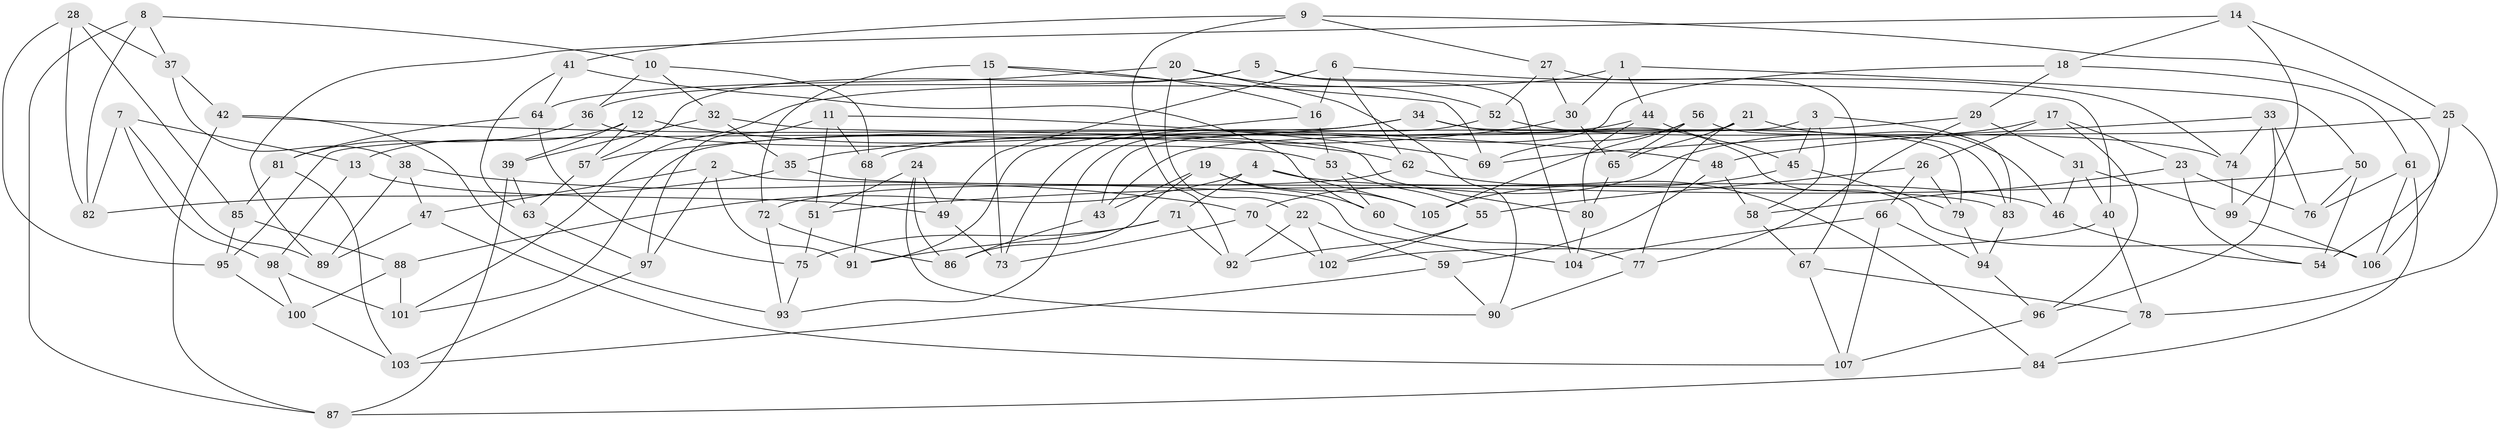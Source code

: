 // Generated by graph-tools (version 1.1) at 2025/38/03/09/25 02:38:17]
// undirected, 107 vertices, 214 edges
graph export_dot {
graph [start="1"]
  node [color=gray90,style=filled];
  1;
  2;
  3;
  4;
  5;
  6;
  7;
  8;
  9;
  10;
  11;
  12;
  13;
  14;
  15;
  16;
  17;
  18;
  19;
  20;
  21;
  22;
  23;
  24;
  25;
  26;
  27;
  28;
  29;
  30;
  31;
  32;
  33;
  34;
  35;
  36;
  37;
  38;
  39;
  40;
  41;
  42;
  43;
  44;
  45;
  46;
  47;
  48;
  49;
  50;
  51;
  52;
  53;
  54;
  55;
  56;
  57;
  58;
  59;
  60;
  61;
  62;
  63;
  64;
  65;
  66;
  67;
  68;
  69;
  70;
  71;
  72;
  73;
  74;
  75;
  76;
  77;
  78;
  79;
  80;
  81;
  82;
  83;
  84;
  85;
  86;
  87;
  88;
  89;
  90;
  91;
  92;
  93;
  94;
  95;
  96;
  97;
  98;
  99;
  100;
  101;
  102;
  103;
  104;
  105;
  106;
  107;
  1 -- 101;
  1 -- 44;
  1 -- 50;
  1 -- 30;
  2 -- 91;
  2 -- 97;
  2 -- 104;
  2 -- 47;
  3 -- 58;
  3 -- 45;
  3 -- 43;
  3 -- 83;
  4 -- 71;
  4 -- 88;
  4 -- 46;
  4 -- 105;
  5 -- 57;
  5 -- 36;
  5 -- 104;
  5 -- 40;
  6 -- 74;
  6 -- 49;
  6 -- 62;
  6 -- 16;
  7 -- 13;
  7 -- 98;
  7 -- 89;
  7 -- 82;
  8 -- 37;
  8 -- 82;
  8 -- 10;
  8 -- 87;
  9 -- 106;
  9 -- 27;
  9 -- 41;
  9 -- 92;
  10 -- 68;
  10 -- 36;
  10 -- 32;
  11 -- 97;
  11 -- 51;
  11 -- 69;
  11 -- 68;
  12 -- 13;
  12 -- 39;
  12 -- 57;
  12 -- 62;
  13 -- 49;
  13 -- 98;
  14 -- 99;
  14 -- 89;
  14 -- 25;
  14 -- 18;
  15 -- 72;
  15 -- 16;
  15 -- 69;
  15 -- 73;
  16 -- 91;
  16 -- 53;
  17 -- 96;
  17 -- 26;
  17 -- 23;
  17 -- 70;
  18 -- 61;
  18 -- 93;
  18 -- 29;
  19 -- 60;
  19 -- 86;
  19 -- 105;
  19 -- 43;
  20 -- 22;
  20 -- 52;
  20 -- 64;
  20 -- 90;
  21 -- 77;
  21 -- 95;
  21 -- 65;
  21 -- 46;
  22 -- 102;
  22 -- 59;
  22 -- 92;
  23 -- 76;
  23 -- 58;
  23 -- 54;
  24 -- 49;
  24 -- 90;
  24 -- 51;
  24 -- 86;
  25 -- 48;
  25 -- 54;
  25 -- 78;
  26 -- 66;
  26 -- 55;
  26 -- 79;
  27 -- 67;
  27 -- 30;
  27 -- 52;
  28 -- 37;
  28 -- 82;
  28 -- 95;
  28 -- 85;
  29 -- 31;
  29 -- 43;
  29 -- 77;
  30 -- 65;
  30 -- 35;
  31 -- 40;
  31 -- 99;
  31 -- 46;
  32 -- 35;
  32 -- 80;
  32 -- 39;
  33 -- 74;
  33 -- 69;
  33 -- 96;
  33 -- 76;
  34 -- 79;
  34 -- 101;
  34 -- 57;
  34 -- 106;
  35 -- 82;
  35 -- 83;
  36 -- 81;
  36 -- 53;
  37 -- 38;
  37 -- 42;
  38 -- 47;
  38 -- 89;
  38 -- 70;
  39 -- 87;
  39 -- 63;
  40 -- 78;
  40 -- 102;
  41 -- 64;
  41 -- 60;
  41 -- 63;
  42 -- 87;
  42 -- 48;
  42 -- 93;
  43 -- 86;
  44 -- 68;
  44 -- 45;
  44 -- 80;
  45 -- 79;
  45 -- 105;
  46 -- 54;
  47 -- 107;
  47 -- 89;
  48 -- 59;
  48 -- 58;
  49 -- 73;
  50 -- 54;
  50 -- 51;
  50 -- 76;
  51 -- 75;
  52 -- 73;
  52 -- 74;
  53 -- 60;
  53 -- 55;
  55 -- 92;
  55 -- 102;
  56 -- 65;
  56 -- 105;
  56 -- 83;
  56 -- 69;
  57 -- 63;
  58 -- 67;
  59 -- 103;
  59 -- 90;
  60 -- 77;
  61 -- 84;
  61 -- 76;
  61 -- 106;
  62 -- 84;
  62 -- 72;
  63 -- 97;
  64 -- 75;
  64 -- 81;
  65 -- 80;
  66 -- 104;
  66 -- 94;
  66 -- 107;
  67 -- 78;
  67 -- 107;
  68 -- 91;
  70 -- 102;
  70 -- 73;
  71 -- 91;
  71 -- 92;
  71 -- 75;
  72 -- 86;
  72 -- 93;
  74 -- 99;
  75 -- 93;
  77 -- 90;
  78 -- 84;
  79 -- 94;
  80 -- 104;
  81 -- 103;
  81 -- 85;
  83 -- 94;
  84 -- 87;
  85 -- 88;
  85 -- 95;
  88 -- 100;
  88 -- 101;
  94 -- 96;
  95 -- 100;
  96 -- 107;
  97 -- 103;
  98 -- 100;
  98 -- 101;
  99 -- 106;
  100 -- 103;
}

